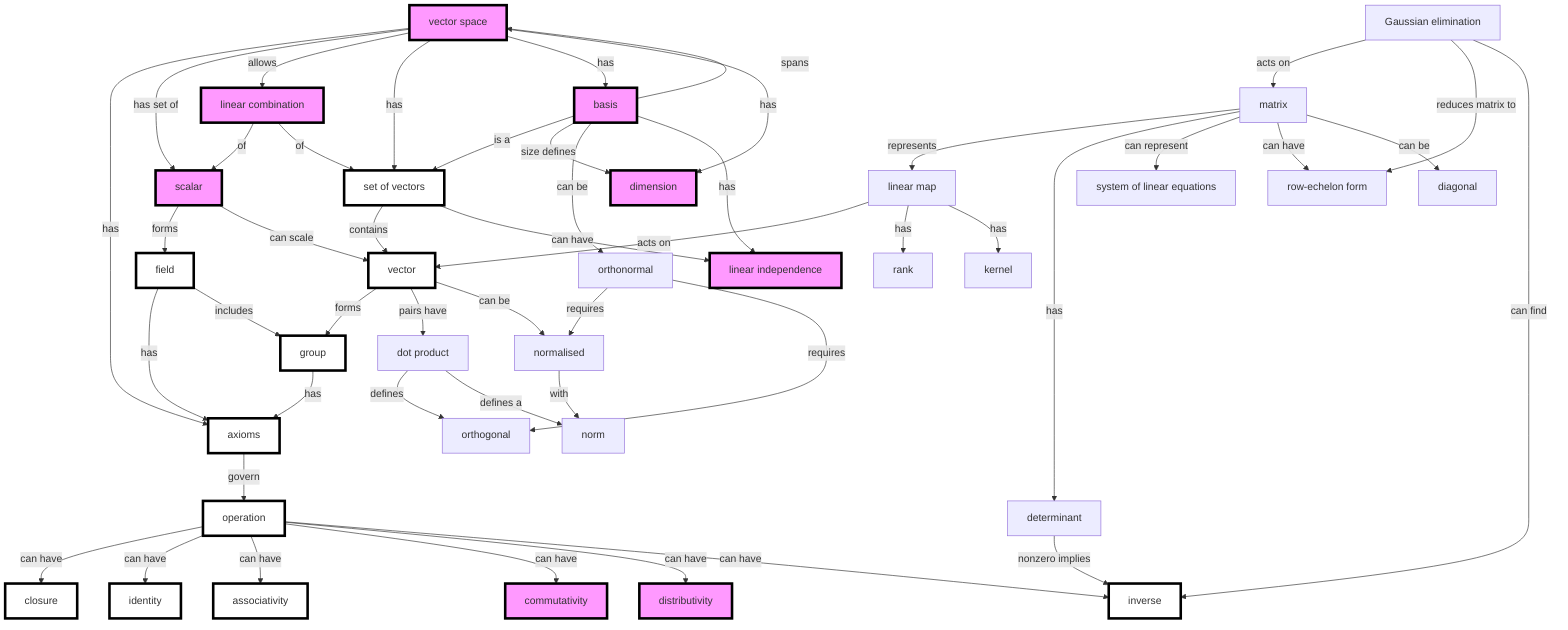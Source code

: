 graph TB
    op[operation]:::previous -- can have --> closure:::previous
    op -- can have --> identity:::previous
    op -- can have --> associativity:::previous
    op -- can have --> commutativity:::today
    op -- can have --> distributivity:::today
    op -- can have --> inverse:::previous


    scalar -- forms --> field:::today

    scalar:::today -- can scale --> vector:::previous

    vector -- forms --> group:::previous
    vector -- pairs have --> dp[dot product]
    dp -- defines --> orthogonal
    vector -- can be --> normalised
    normalised -- with --> norm
    vs -- has --> axioms:::previous

    vs -- has set of --> scalar
    vs -- allows --> lincomb[linear combination]:::today
    vs[vector space]:::previous -- has --> vectorset:::previous

    vs -- has --> basis:::today

    vs -- has --> dimension:::today

    vectorset -- contains --> vector
    basis -- spans --> vs:::today
    lincomb:::today -- of --> scalar
    lincomb -- of --> vectorset
    field:::previous -- has --> axioms
    group:::previous -- has --> axioms
    field -- includes --> group

    basis -- is a --> vectorset
    basis -- size defines --> dimension
    basis -- can be -->orthonormal
    orthonormal -- requires --> normalised

    orthonormal -- requires --> orthogonal
    dp -- defines a --> norm

    lm[linear map] -- acts on --> vector
    matrix -- represents --> lm
    matrix -- has --> determinant
    determinant -- nonzero implies --> inverse
    matrix -- can represent --> lineq[system of linear equations]
    ge[Gaussian elimination] -- acts on --> matrix
    ge -- reduces matrix to --> ref[row-echelon form]
    matrix -- can have --> ref
    matrix -- can be --> diagonal

    vectorset[set of vectors]
    vectorset -- can have --> indep[linear independence]:::today
    basis -- has --> indep
    lm -- has --> rank
    lm -- has --> kernel
    ge  -- can find --> inverse
    axioms:::previous -- govern --> op

classDef today fill:#f9f,stroke:#000,stroke-width:4px;
classDef previous fill:#fff,stroke:#000,stroke-width:4px;